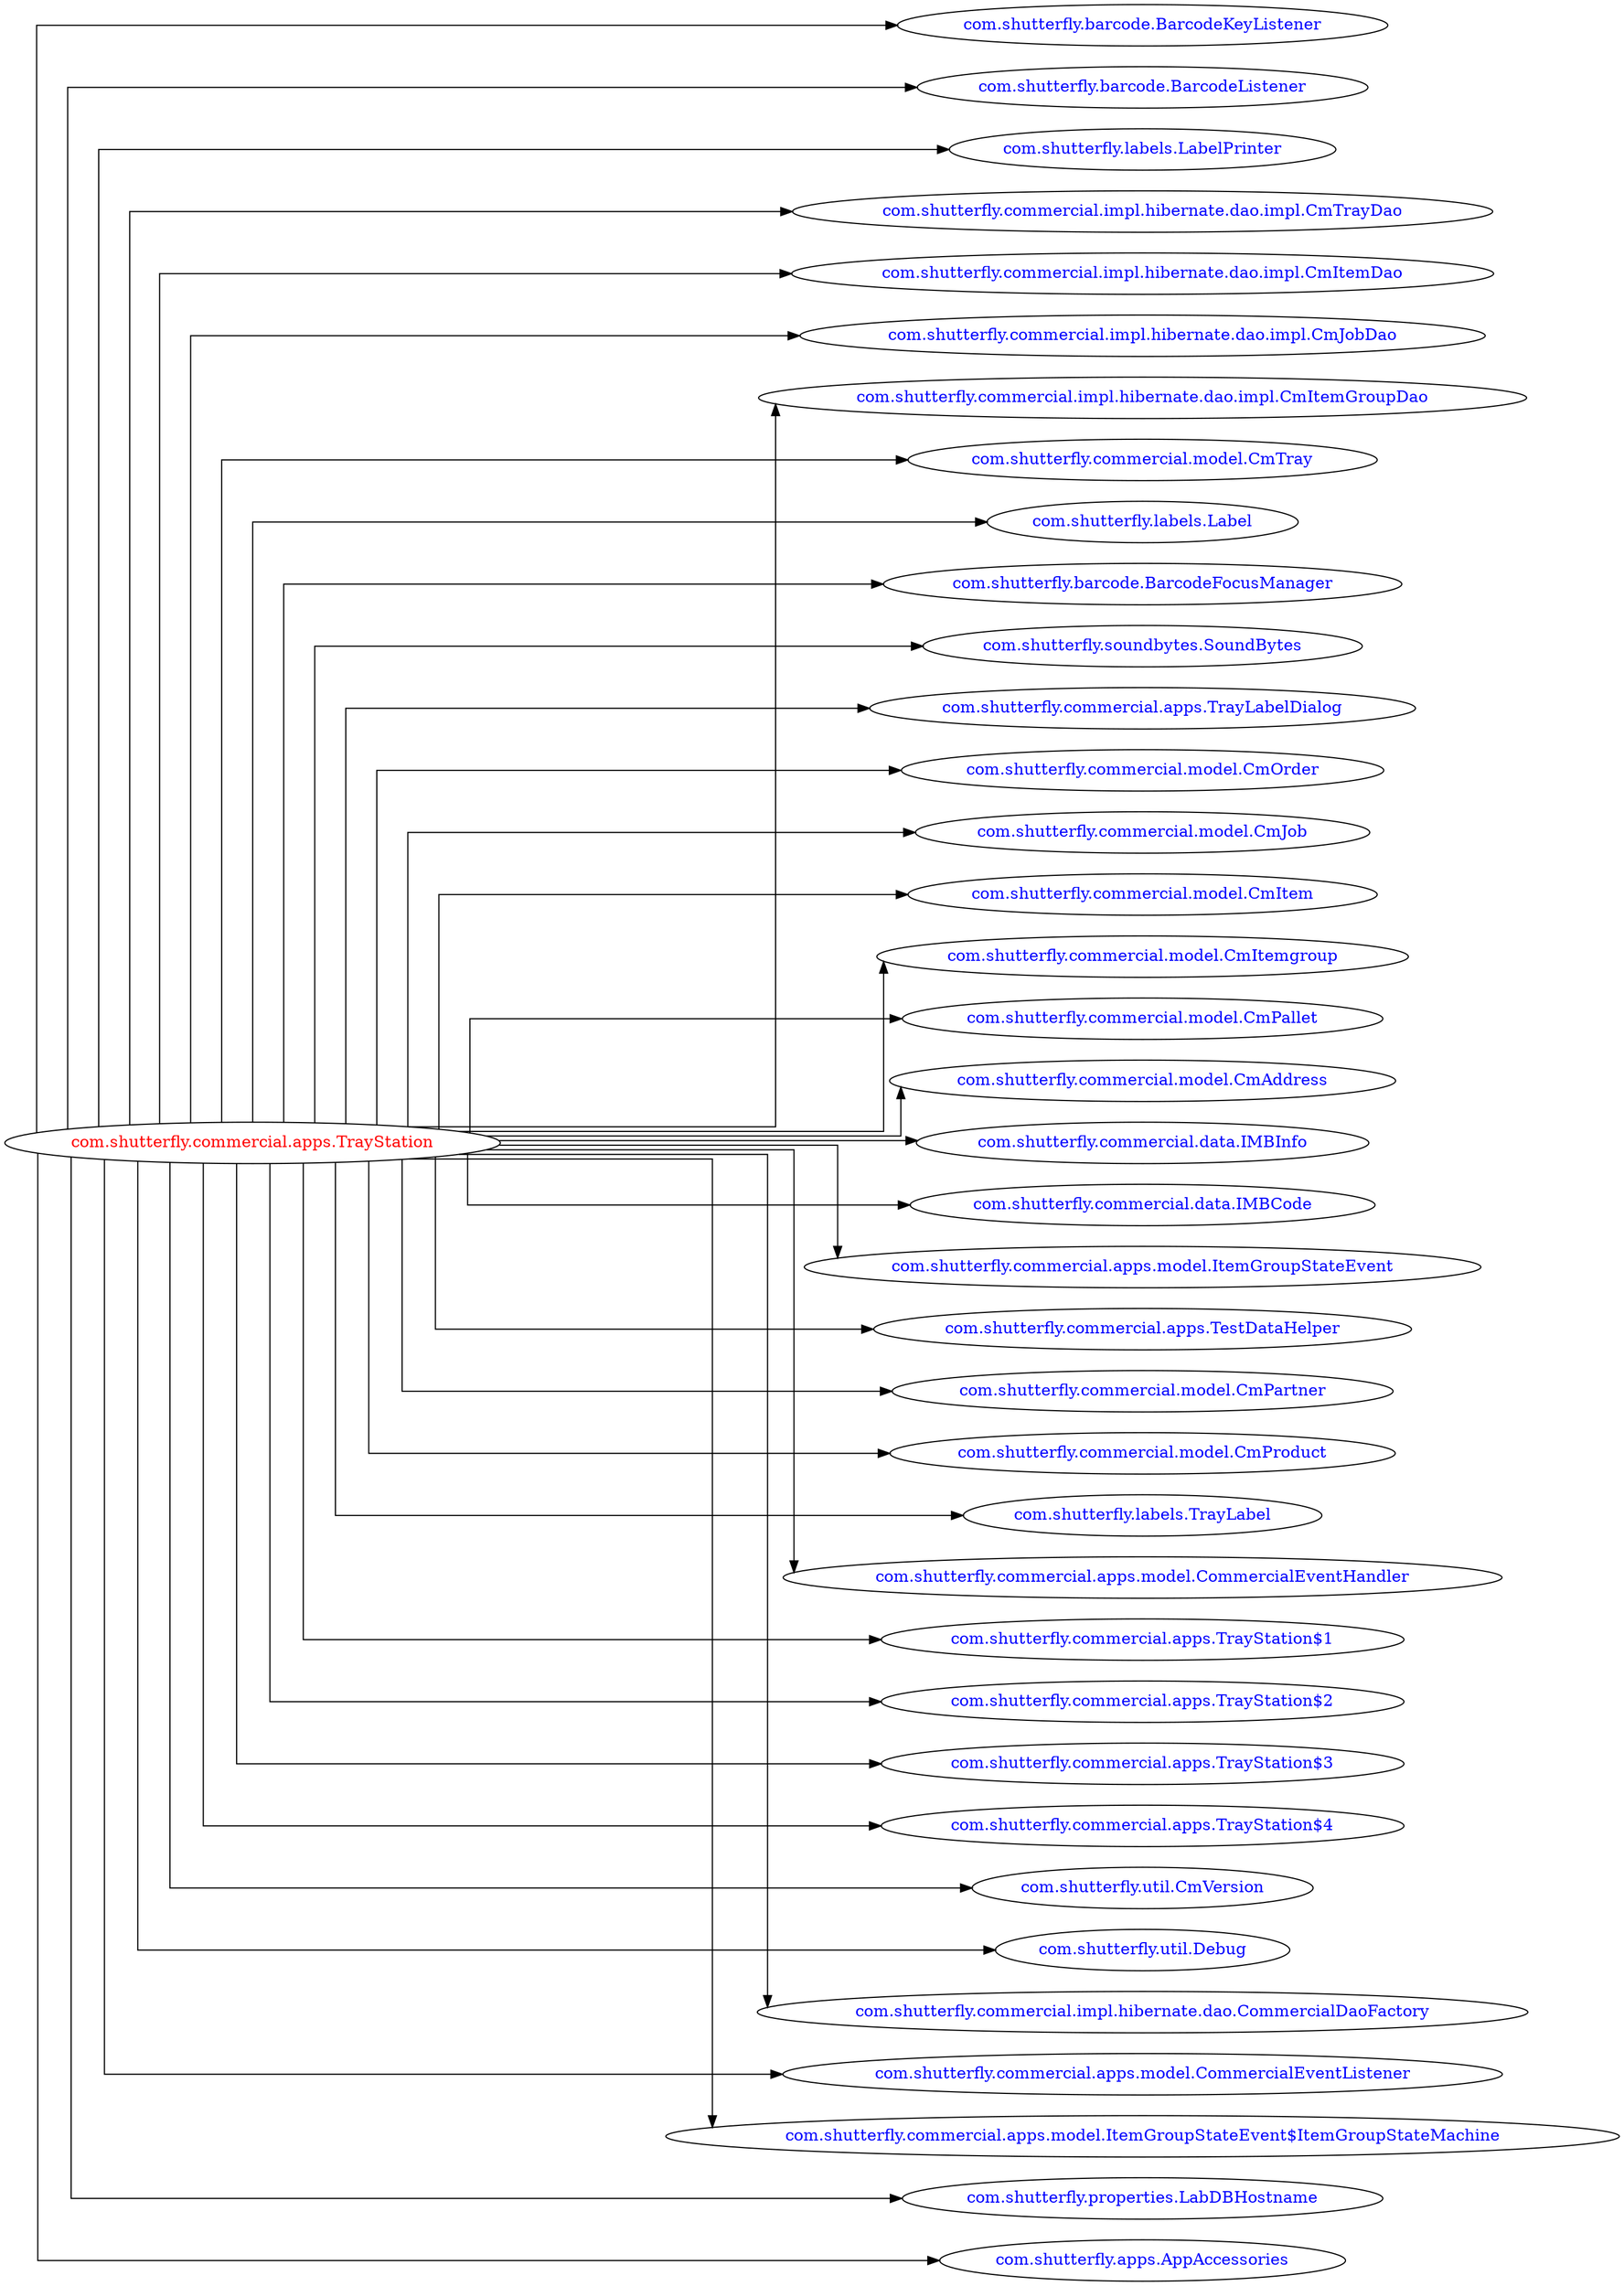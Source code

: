 digraph dependencyGraph {
 concentrate=true;
 ranksep="2.0";
 rankdir="LR"; 
 splines="ortho";
"com.shutterfly.commercial.apps.TrayStation" [fontcolor="red"];
"com.shutterfly.barcode.BarcodeKeyListener" [ fontcolor="blue" ];
"com.shutterfly.commercial.apps.TrayStation"->"com.shutterfly.barcode.BarcodeKeyListener";
"com.shutterfly.barcode.BarcodeListener" [ fontcolor="blue" ];
"com.shutterfly.commercial.apps.TrayStation"->"com.shutterfly.barcode.BarcodeListener";
"com.shutterfly.labels.LabelPrinter" [ fontcolor="blue" ];
"com.shutterfly.commercial.apps.TrayStation"->"com.shutterfly.labels.LabelPrinter";
"com.shutterfly.commercial.impl.hibernate.dao.impl.CmTrayDao" [ fontcolor="blue" ];
"com.shutterfly.commercial.apps.TrayStation"->"com.shutterfly.commercial.impl.hibernate.dao.impl.CmTrayDao";
"com.shutterfly.commercial.impl.hibernate.dao.impl.CmItemDao" [ fontcolor="blue" ];
"com.shutterfly.commercial.apps.TrayStation"->"com.shutterfly.commercial.impl.hibernate.dao.impl.CmItemDao";
"com.shutterfly.commercial.impl.hibernate.dao.impl.CmJobDao" [ fontcolor="blue" ];
"com.shutterfly.commercial.apps.TrayStation"->"com.shutterfly.commercial.impl.hibernate.dao.impl.CmJobDao";
"com.shutterfly.commercial.impl.hibernate.dao.impl.CmItemGroupDao" [ fontcolor="blue" ];
"com.shutterfly.commercial.apps.TrayStation"->"com.shutterfly.commercial.impl.hibernate.dao.impl.CmItemGroupDao";
"com.shutterfly.commercial.model.CmTray" [ fontcolor="blue" ];
"com.shutterfly.commercial.apps.TrayStation"->"com.shutterfly.commercial.model.CmTray";
"com.shutterfly.labels.Label" [ fontcolor="blue" ];
"com.shutterfly.commercial.apps.TrayStation"->"com.shutterfly.labels.Label";
"com.shutterfly.barcode.BarcodeFocusManager" [ fontcolor="blue" ];
"com.shutterfly.commercial.apps.TrayStation"->"com.shutterfly.barcode.BarcodeFocusManager";
"com.shutterfly.soundbytes.SoundBytes" [ fontcolor="blue" ];
"com.shutterfly.commercial.apps.TrayStation"->"com.shutterfly.soundbytes.SoundBytes";
"com.shutterfly.commercial.apps.TrayLabelDialog" [ fontcolor="blue" ];
"com.shutterfly.commercial.apps.TrayStation"->"com.shutterfly.commercial.apps.TrayLabelDialog";
"com.shutterfly.commercial.model.CmOrder" [ fontcolor="blue" ];
"com.shutterfly.commercial.apps.TrayStation"->"com.shutterfly.commercial.model.CmOrder";
"com.shutterfly.commercial.model.CmJob" [ fontcolor="blue" ];
"com.shutterfly.commercial.apps.TrayStation"->"com.shutterfly.commercial.model.CmJob";
"com.shutterfly.commercial.model.CmItem" [ fontcolor="blue" ];
"com.shutterfly.commercial.apps.TrayStation"->"com.shutterfly.commercial.model.CmItem";
"com.shutterfly.commercial.model.CmItemgroup" [ fontcolor="blue" ];
"com.shutterfly.commercial.apps.TrayStation"->"com.shutterfly.commercial.model.CmItemgroup";
"com.shutterfly.commercial.model.CmPallet" [ fontcolor="blue" ];
"com.shutterfly.commercial.apps.TrayStation"->"com.shutterfly.commercial.model.CmPallet";
"com.shutterfly.commercial.model.CmAddress" [ fontcolor="blue" ];
"com.shutterfly.commercial.apps.TrayStation"->"com.shutterfly.commercial.model.CmAddress";
"com.shutterfly.commercial.data.IMBInfo" [ fontcolor="blue" ];
"com.shutterfly.commercial.apps.TrayStation"->"com.shutterfly.commercial.data.IMBInfo";
"com.shutterfly.commercial.data.IMBCode" [ fontcolor="blue" ];
"com.shutterfly.commercial.apps.TrayStation"->"com.shutterfly.commercial.data.IMBCode";
"com.shutterfly.commercial.apps.model.ItemGroupStateEvent" [ fontcolor="blue" ];
"com.shutterfly.commercial.apps.TrayStation"->"com.shutterfly.commercial.apps.model.ItemGroupStateEvent";
"com.shutterfly.commercial.apps.TestDataHelper" [ fontcolor="blue" ];
"com.shutterfly.commercial.apps.TrayStation"->"com.shutterfly.commercial.apps.TestDataHelper";
"com.shutterfly.commercial.model.CmPartner" [ fontcolor="blue" ];
"com.shutterfly.commercial.apps.TrayStation"->"com.shutterfly.commercial.model.CmPartner";
"com.shutterfly.commercial.model.CmProduct" [ fontcolor="blue" ];
"com.shutterfly.commercial.apps.TrayStation"->"com.shutterfly.commercial.model.CmProduct";
"com.shutterfly.labels.TrayLabel" [ fontcolor="blue" ];
"com.shutterfly.commercial.apps.TrayStation"->"com.shutterfly.labels.TrayLabel";
"com.shutterfly.commercial.apps.model.CommercialEventHandler" [ fontcolor="blue" ];
"com.shutterfly.commercial.apps.TrayStation"->"com.shutterfly.commercial.apps.model.CommercialEventHandler";
"com.shutterfly.commercial.apps.TrayStation$1" [ fontcolor="blue" ];
"com.shutterfly.commercial.apps.TrayStation"->"com.shutterfly.commercial.apps.TrayStation$1";
"com.shutterfly.commercial.apps.TrayStation$2" [ fontcolor="blue" ];
"com.shutterfly.commercial.apps.TrayStation"->"com.shutterfly.commercial.apps.TrayStation$2";
"com.shutterfly.commercial.apps.TrayStation$3" [ fontcolor="blue" ];
"com.shutterfly.commercial.apps.TrayStation"->"com.shutterfly.commercial.apps.TrayStation$3";
"com.shutterfly.commercial.apps.TrayStation$4" [ fontcolor="blue" ];
"com.shutterfly.commercial.apps.TrayStation"->"com.shutterfly.commercial.apps.TrayStation$4";
"com.shutterfly.util.CmVersion" [ fontcolor="blue" ];
"com.shutterfly.commercial.apps.TrayStation"->"com.shutterfly.util.CmVersion";
"com.shutterfly.util.Debug" [ fontcolor="blue" ];
"com.shutterfly.commercial.apps.TrayStation"->"com.shutterfly.util.Debug";
"com.shutterfly.commercial.impl.hibernate.dao.CommercialDaoFactory" [ fontcolor="blue" ];
"com.shutterfly.commercial.apps.TrayStation"->"com.shutterfly.commercial.impl.hibernate.dao.CommercialDaoFactory";
"com.shutterfly.commercial.apps.model.CommercialEventListener" [ fontcolor="blue" ];
"com.shutterfly.commercial.apps.TrayStation"->"com.shutterfly.commercial.apps.model.CommercialEventListener";
"com.shutterfly.commercial.apps.model.ItemGroupStateEvent$ItemGroupStateMachine" [ fontcolor="blue" ];
"com.shutterfly.commercial.apps.TrayStation"->"com.shutterfly.commercial.apps.model.ItemGroupStateEvent$ItemGroupStateMachine";
"com.shutterfly.properties.LabDBHostname" [ fontcolor="blue" ];
"com.shutterfly.commercial.apps.TrayStation"->"com.shutterfly.properties.LabDBHostname";
"com.shutterfly.apps.AppAccessories" [ fontcolor="blue" ];
"com.shutterfly.commercial.apps.TrayStation"->"com.shutterfly.apps.AppAccessories";
}